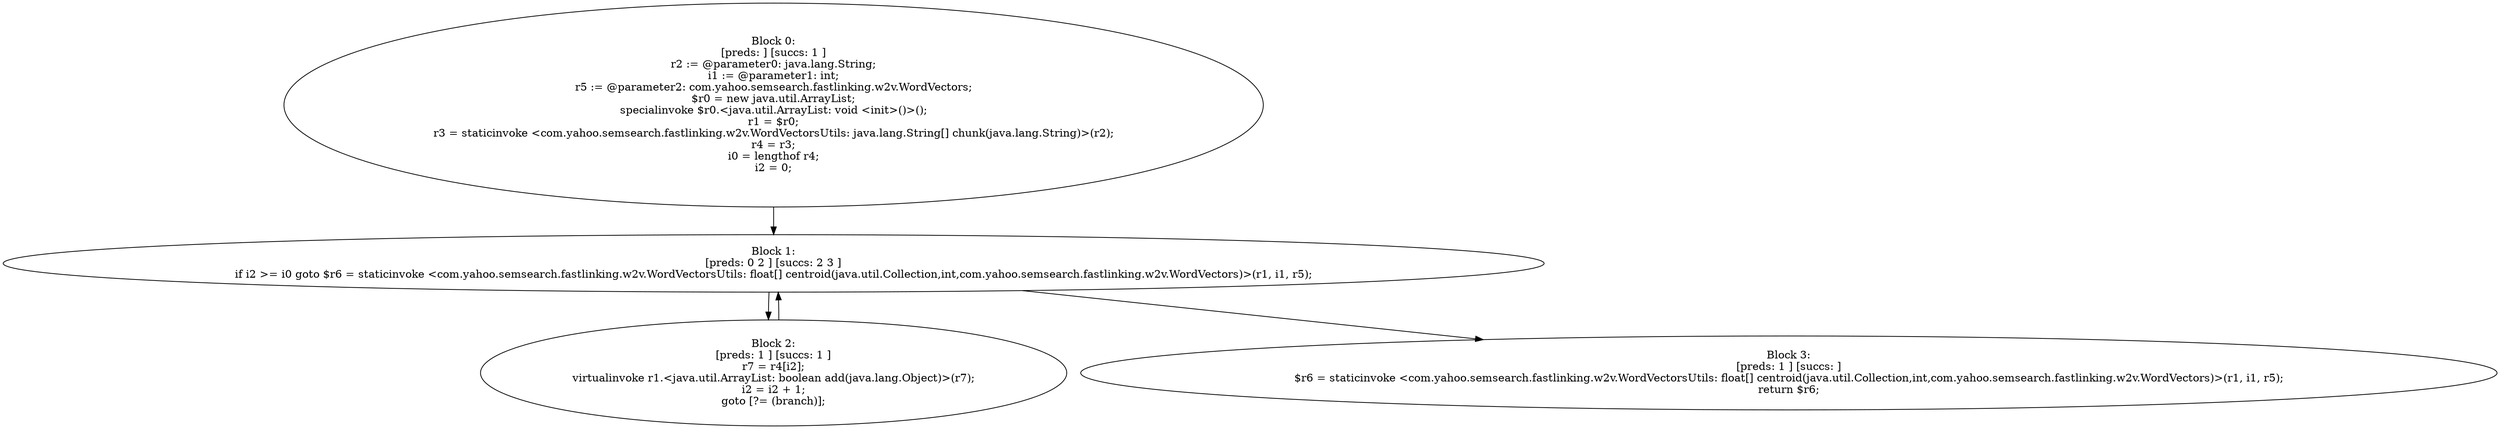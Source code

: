 digraph "unitGraph" {
    "Block 0:
[preds: ] [succs: 1 ]
r2 := @parameter0: java.lang.String;
i1 := @parameter1: int;
r5 := @parameter2: com.yahoo.semsearch.fastlinking.w2v.WordVectors;
$r0 = new java.util.ArrayList;
specialinvoke $r0.<java.util.ArrayList: void <init>()>();
r1 = $r0;
r3 = staticinvoke <com.yahoo.semsearch.fastlinking.w2v.WordVectorsUtils: java.lang.String[] chunk(java.lang.String)>(r2);
r4 = r3;
i0 = lengthof r4;
i2 = 0;
"
    "Block 1:
[preds: 0 2 ] [succs: 2 3 ]
if i2 >= i0 goto $r6 = staticinvoke <com.yahoo.semsearch.fastlinking.w2v.WordVectorsUtils: float[] centroid(java.util.Collection,int,com.yahoo.semsearch.fastlinking.w2v.WordVectors)>(r1, i1, r5);
"
    "Block 2:
[preds: 1 ] [succs: 1 ]
r7 = r4[i2];
virtualinvoke r1.<java.util.ArrayList: boolean add(java.lang.Object)>(r7);
i2 = i2 + 1;
goto [?= (branch)];
"
    "Block 3:
[preds: 1 ] [succs: ]
$r6 = staticinvoke <com.yahoo.semsearch.fastlinking.w2v.WordVectorsUtils: float[] centroid(java.util.Collection,int,com.yahoo.semsearch.fastlinking.w2v.WordVectors)>(r1, i1, r5);
return $r6;
"
    "Block 0:
[preds: ] [succs: 1 ]
r2 := @parameter0: java.lang.String;
i1 := @parameter1: int;
r5 := @parameter2: com.yahoo.semsearch.fastlinking.w2v.WordVectors;
$r0 = new java.util.ArrayList;
specialinvoke $r0.<java.util.ArrayList: void <init>()>();
r1 = $r0;
r3 = staticinvoke <com.yahoo.semsearch.fastlinking.w2v.WordVectorsUtils: java.lang.String[] chunk(java.lang.String)>(r2);
r4 = r3;
i0 = lengthof r4;
i2 = 0;
"->"Block 1:
[preds: 0 2 ] [succs: 2 3 ]
if i2 >= i0 goto $r6 = staticinvoke <com.yahoo.semsearch.fastlinking.w2v.WordVectorsUtils: float[] centroid(java.util.Collection,int,com.yahoo.semsearch.fastlinking.w2v.WordVectors)>(r1, i1, r5);
";
    "Block 1:
[preds: 0 2 ] [succs: 2 3 ]
if i2 >= i0 goto $r6 = staticinvoke <com.yahoo.semsearch.fastlinking.w2v.WordVectorsUtils: float[] centroid(java.util.Collection,int,com.yahoo.semsearch.fastlinking.w2v.WordVectors)>(r1, i1, r5);
"->"Block 2:
[preds: 1 ] [succs: 1 ]
r7 = r4[i2];
virtualinvoke r1.<java.util.ArrayList: boolean add(java.lang.Object)>(r7);
i2 = i2 + 1;
goto [?= (branch)];
";
    "Block 1:
[preds: 0 2 ] [succs: 2 3 ]
if i2 >= i0 goto $r6 = staticinvoke <com.yahoo.semsearch.fastlinking.w2v.WordVectorsUtils: float[] centroid(java.util.Collection,int,com.yahoo.semsearch.fastlinking.w2v.WordVectors)>(r1, i1, r5);
"->"Block 3:
[preds: 1 ] [succs: ]
$r6 = staticinvoke <com.yahoo.semsearch.fastlinking.w2v.WordVectorsUtils: float[] centroid(java.util.Collection,int,com.yahoo.semsearch.fastlinking.w2v.WordVectors)>(r1, i1, r5);
return $r6;
";
    "Block 2:
[preds: 1 ] [succs: 1 ]
r7 = r4[i2];
virtualinvoke r1.<java.util.ArrayList: boolean add(java.lang.Object)>(r7);
i2 = i2 + 1;
goto [?= (branch)];
"->"Block 1:
[preds: 0 2 ] [succs: 2 3 ]
if i2 >= i0 goto $r6 = staticinvoke <com.yahoo.semsearch.fastlinking.w2v.WordVectorsUtils: float[] centroid(java.util.Collection,int,com.yahoo.semsearch.fastlinking.w2v.WordVectors)>(r1, i1, r5);
";
}
